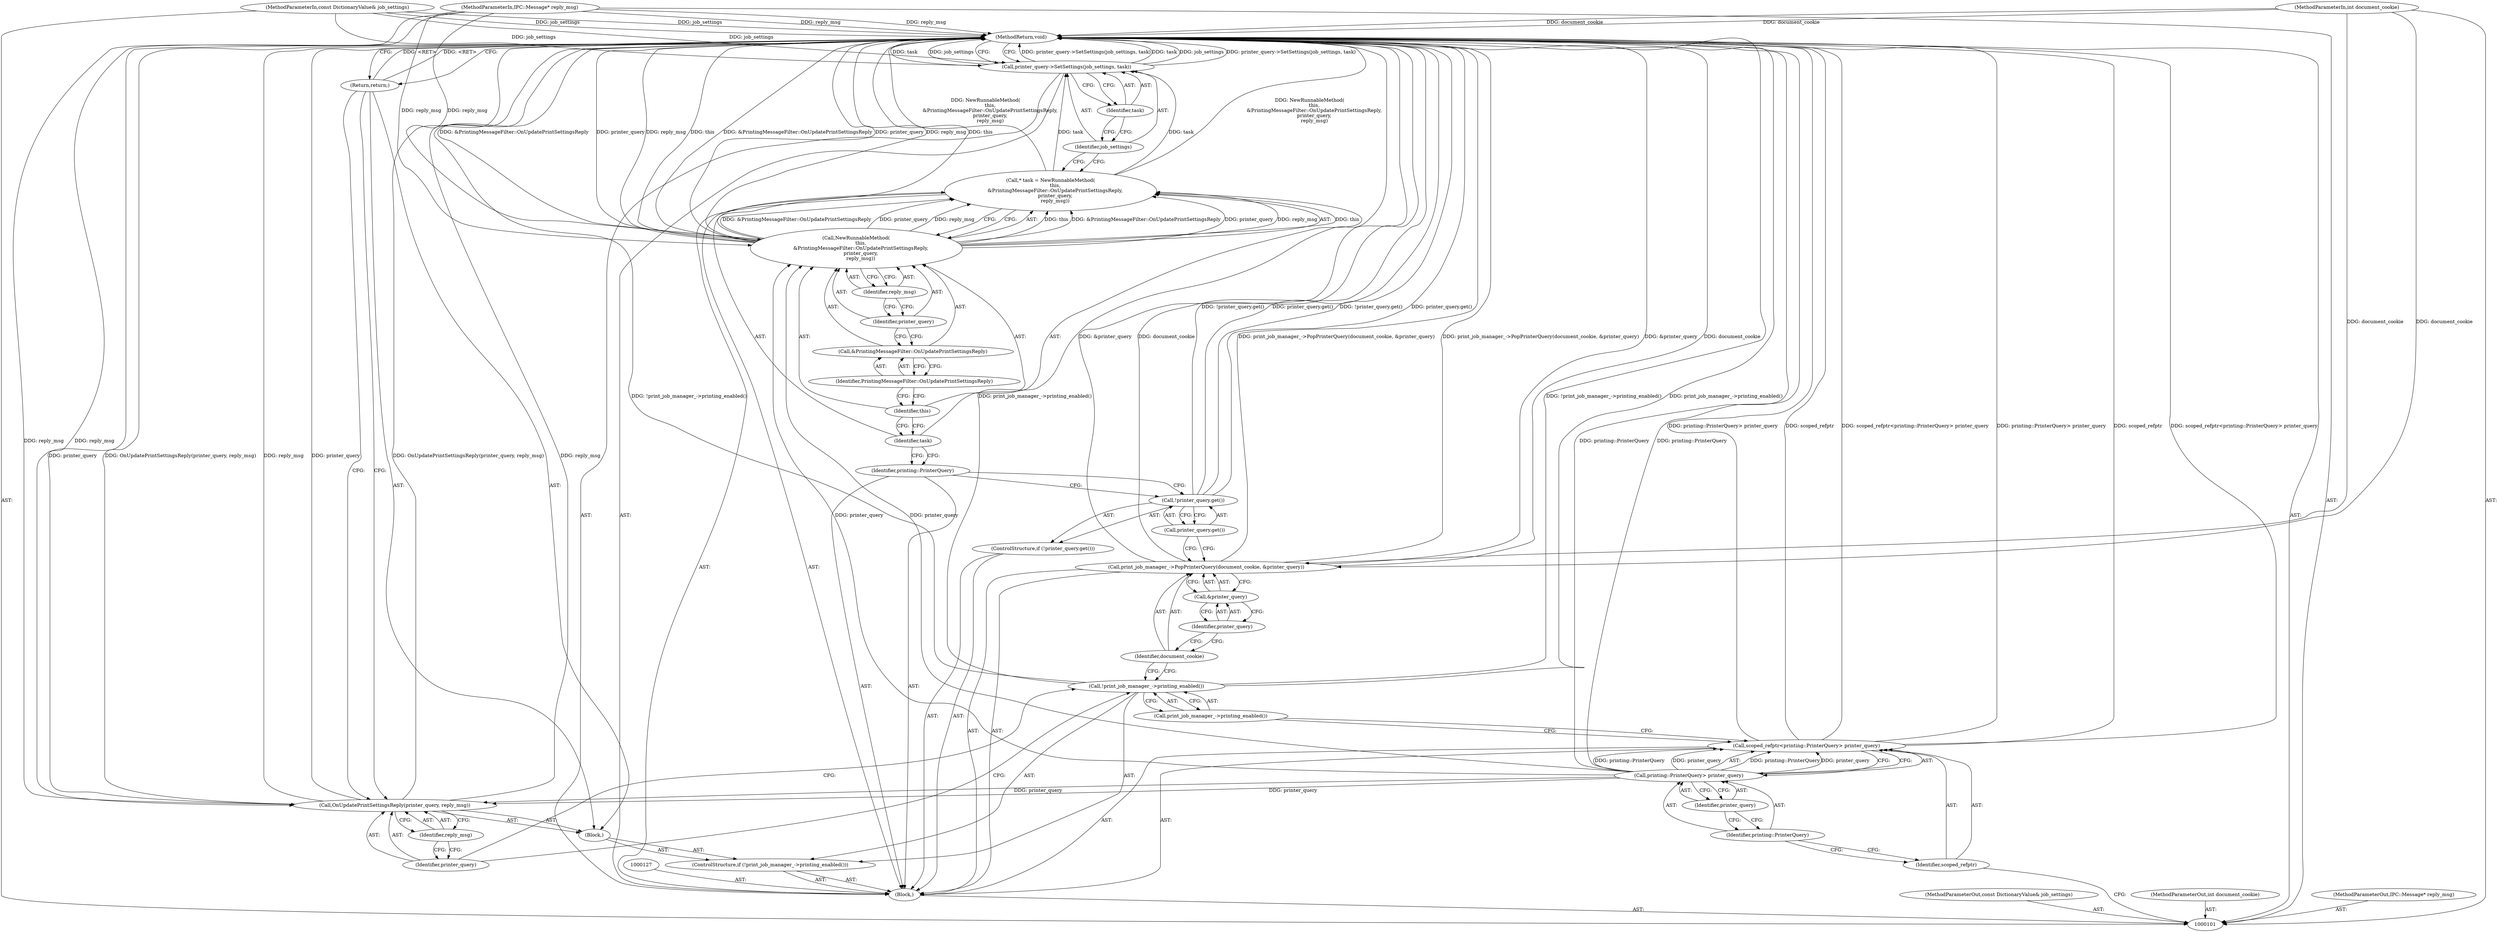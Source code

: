 digraph "0_Chrome_c7a90019bf7054145b11d2577b851cf2779d3d79_0" {
"1000139" [label="(MethodReturn,void)"];
"1000119" [label="(Call,print_job_manager_->PopPrinterQuery(document_cookie, &printer_query))"];
"1000120" [label="(Identifier,document_cookie)"];
"1000121" [label="(Call,&printer_query)"];
"1000122" [label="(Identifier,printer_query)"];
"1000123" [label="(ControlStructure,if (!printer_query.get()))"];
"1000124" [label="(Call,!printer_query.get())"];
"1000125" [label="(Call,printer_query.get())"];
"1000126" [label="(Identifier,printing::PrinterQuery)"];
"1000128" [label="(Call,* task = NewRunnableMethod(\n      this,\n      &PrintingMessageFilter::OnUpdatePrintSettingsReply,\n      printer_query,\n      reply_msg))"];
"1000129" [label="(Identifier,task)"];
"1000130" [label="(Call,NewRunnableMethod(\n      this,\n      &PrintingMessageFilter::OnUpdatePrintSettingsReply,\n      printer_query,\n      reply_msg))"];
"1000131" [label="(Identifier,this)"];
"1000132" [label="(Call,&PrintingMessageFilter::OnUpdatePrintSettingsReply)"];
"1000133" [label="(Identifier,PrintingMessageFilter::OnUpdatePrintSettingsReply)"];
"1000134" [label="(Identifier,printer_query)"];
"1000135" [label="(Identifier,reply_msg)"];
"1000136" [label="(Call,printer_query->SetSettings(job_settings, task))"];
"1000137" [label="(Identifier,job_settings)"];
"1000138" [label="(Identifier,task)"];
"1000103" [label="(MethodParameterIn,const DictionaryValue& job_settings)"];
"1000199" [label="(MethodParameterOut,const DictionaryValue& job_settings)"];
"1000102" [label="(MethodParameterIn,int document_cookie)"];
"1000198" [label="(MethodParameterOut,int document_cookie)"];
"1000105" [label="(Block,)"];
"1000104" [label="(MethodParameterIn,IPC::Message* reply_msg)"];
"1000200" [label="(MethodParameterOut,IPC::Message* reply_msg)"];
"1000108" [label="(Call,printing::PrinterQuery> printer_query)"];
"1000109" [label="(Identifier,printing::PrinterQuery)"];
"1000106" [label="(Call,scoped_refptr<printing::PrinterQuery> printer_query)"];
"1000107" [label="(Identifier,scoped_refptr)"];
"1000110" [label="(Identifier,printer_query)"];
"1000111" [label="(ControlStructure,if (!print_job_manager_->printing_enabled()))"];
"1000114" [label="(Block,)"];
"1000112" [label="(Call,!print_job_manager_->printing_enabled())"];
"1000113" [label="(Call,print_job_manager_->printing_enabled())"];
"1000116" [label="(Identifier,printer_query)"];
"1000115" [label="(Call,OnUpdatePrintSettingsReply(printer_query, reply_msg))"];
"1000117" [label="(Identifier,reply_msg)"];
"1000118" [label="(Return,return;)"];
"1000139" -> "1000101"  [label="AST: "];
"1000139" -> "1000118"  [label="CFG: "];
"1000139" -> "1000136"  [label="CFG: "];
"1000115" -> "1000139"  [label="DDG: reply_msg"];
"1000115" -> "1000139"  [label="DDG: printer_query"];
"1000115" -> "1000139"  [label="DDG: OnUpdatePrintSettingsReply(printer_query, reply_msg)"];
"1000128" -> "1000139"  [label="DDG: NewRunnableMethod(\n      this,\n      &PrintingMessageFilter::OnUpdatePrintSettingsReply,\n      printer_query,\n      reply_msg)"];
"1000124" -> "1000139"  [label="DDG: printer_query.get()"];
"1000124" -> "1000139"  [label="DDG: !printer_query.get()"];
"1000106" -> "1000139"  [label="DDG: printing::PrinterQuery> printer_query"];
"1000106" -> "1000139"  [label="DDG: scoped_refptr"];
"1000106" -> "1000139"  [label="DDG: scoped_refptr<printing::PrinterQuery> printer_query"];
"1000104" -> "1000139"  [label="DDG: reply_msg"];
"1000130" -> "1000139"  [label="DDG: &PrintingMessageFilter::OnUpdatePrintSettingsReply"];
"1000130" -> "1000139"  [label="DDG: printer_query"];
"1000130" -> "1000139"  [label="DDG: reply_msg"];
"1000130" -> "1000139"  [label="DDG: this"];
"1000136" -> "1000139"  [label="DDG: printer_query->SetSettings(job_settings, task)"];
"1000136" -> "1000139"  [label="DDG: task"];
"1000136" -> "1000139"  [label="DDG: job_settings"];
"1000119" -> "1000139"  [label="DDG: print_job_manager_->PopPrinterQuery(document_cookie, &printer_query)"];
"1000119" -> "1000139"  [label="DDG: &printer_query"];
"1000119" -> "1000139"  [label="DDG: document_cookie"];
"1000103" -> "1000139"  [label="DDG: job_settings"];
"1000102" -> "1000139"  [label="DDG: document_cookie"];
"1000112" -> "1000139"  [label="DDG: !print_job_manager_->printing_enabled()"];
"1000112" -> "1000139"  [label="DDG: print_job_manager_->printing_enabled()"];
"1000108" -> "1000139"  [label="DDG: printing::PrinterQuery"];
"1000118" -> "1000139"  [label="DDG: <RET>"];
"1000119" -> "1000105"  [label="AST: "];
"1000119" -> "1000121"  [label="CFG: "];
"1000120" -> "1000119"  [label="AST: "];
"1000121" -> "1000119"  [label="AST: "];
"1000125" -> "1000119"  [label="CFG: "];
"1000119" -> "1000139"  [label="DDG: print_job_manager_->PopPrinterQuery(document_cookie, &printer_query)"];
"1000119" -> "1000139"  [label="DDG: &printer_query"];
"1000119" -> "1000139"  [label="DDG: document_cookie"];
"1000102" -> "1000119"  [label="DDG: document_cookie"];
"1000120" -> "1000119"  [label="AST: "];
"1000120" -> "1000112"  [label="CFG: "];
"1000122" -> "1000120"  [label="CFG: "];
"1000121" -> "1000119"  [label="AST: "];
"1000121" -> "1000122"  [label="CFG: "];
"1000122" -> "1000121"  [label="AST: "];
"1000119" -> "1000121"  [label="CFG: "];
"1000122" -> "1000121"  [label="AST: "];
"1000122" -> "1000120"  [label="CFG: "];
"1000121" -> "1000122"  [label="CFG: "];
"1000123" -> "1000105"  [label="AST: "];
"1000124" -> "1000123"  [label="AST: "];
"1000124" -> "1000123"  [label="AST: "];
"1000124" -> "1000125"  [label="CFG: "];
"1000125" -> "1000124"  [label="AST: "];
"1000126" -> "1000124"  [label="CFG: "];
"1000124" -> "1000139"  [label="DDG: printer_query.get()"];
"1000124" -> "1000139"  [label="DDG: !printer_query.get()"];
"1000125" -> "1000124"  [label="AST: "];
"1000125" -> "1000119"  [label="CFG: "];
"1000124" -> "1000125"  [label="CFG: "];
"1000126" -> "1000105"  [label="AST: "];
"1000126" -> "1000124"  [label="CFG: "];
"1000129" -> "1000126"  [label="CFG: "];
"1000128" -> "1000105"  [label="AST: "];
"1000128" -> "1000130"  [label="CFG: "];
"1000129" -> "1000128"  [label="AST: "];
"1000130" -> "1000128"  [label="AST: "];
"1000137" -> "1000128"  [label="CFG: "];
"1000128" -> "1000139"  [label="DDG: NewRunnableMethod(\n      this,\n      &PrintingMessageFilter::OnUpdatePrintSettingsReply,\n      printer_query,\n      reply_msg)"];
"1000130" -> "1000128"  [label="DDG: this"];
"1000130" -> "1000128"  [label="DDG: &PrintingMessageFilter::OnUpdatePrintSettingsReply"];
"1000130" -> "1000128"  [label="DDG: printer_query"];
"1000130" -> "1000128"  [label="DDG: reply_msg"];
"1000128" -> "1000136"  [label="DDG: task"];
"1000129" -> "1000128"  [label="AST: "];
"1000129" -> "1000126"  [label="CFG: "];
"1000131" -> "1000129"  [label="CFG: "];
"1000130" -> "1000128"  [label="AST: "];
"1000130" -> "1000135"  [label="CFG: "];
"1000131" -> "1000130"  [label="AST: "];
"1000132" -> "1000130"  [label="AST: "];
"1000134" -> "1000130"  [label="AST: "];
"1000135" -> "1000130"  [label="AST: "];
"1000128" -> "1000130"  [label="CFG: "];
"1000130" -> "1000139"  [label="DDG: &PrintingMessageFilter::OnUpdatePrintSettingsReply"];
"1000130" -> "1000139"  [label="DDG: printer_query"];
"1000130" -> "1000139"  [label="DDG: reply_msg"];
"1000130" -> "1000139"  [label="DDG: this"];
"1000130" -> "1000128"  [label="DDG: this"];
"1000130" -> "1000128"  [label="DDG: &PrintingMessageFilter::OnUpdatePrintSettingsReply"];
"1000130" -> "1000128"  [label="DDG: printer_query"];
"1000130" -> "1000128"  [label="DDG: reply_msg"];
"1000108" -> "1000130"  [label="DDG: printer_query"];
"1000104" -> "1000130"  [label="DDG: reply_msg"];
"1000131" -> "1000130"  [label="AST: "];
"1000131" -> "1000129"  [label="CFG: "];
"1000133" -> "1000131"  [label="CFG: "];
"1000132" -> "1000130"  [label="AST: "];
"1000132" -> "1000133"  [label="CFG: "];
"1000133" -> "1000132"  [label="AST: "];
"1000134" -> "1000132"  [label="CFG: "];
"1000133" -> "1000132"  [label="AST: "];
"1000133" -> "1000131"  [label="CFG: "];
"1000132" -> "1000133"  [label="CFG: "];
"1000134" -> "1000130"  [label="AST: "];
"1000134" -> "1000132"  [label="CFG: "];
"1000135" -> "1000134"  [label="CFG: "];
"1000135" -> "1000130"  [label="AST: "];
"1000135" -> "1000134"  [label="CFG: "];
"1000130" -> "1000135"  [label="CFG: "];
"1000136" -> "1000105"  [label="AST: "];
"1000136" -> "1000138"  [label="CFG: "];
"1000137" -> "1000136"  [label="AST: "];
"1000138" -> "1000136"  [label="AST: "];
"1000139" -> "1000136"  [label="CFG: "];
"1000136" -> "1000139"  [label="DDG: printer_query->SetSettings(job_settings, task)"];
"1000136" -> "1000139"  [label="DDG: task"];
"1000136" -> "1000139"  [label="DDG: job_settings"];
"1000103" -> "1000136"  [label="DDG: job_settings"];
"1000128" -> "1000136"  [label="DDG: task"];
"1000137" -> "1000136"  [label="AST: "];
"1000137" -> "1000128"  [label="CFG: "];
"1000138" -> "1000137"  [label="CFG: "];
"1000138" -> "1000136"  [label="AST: "];
"1000138" -> "1000137"  [label="CFG: "];
"1000136" -> "1000138"  [label="CFG: "];
"1000103" -> "1000101"  [label="AST: "];
"1000103" -> "1000139"  [label="DDG: job_settings"];
"1000103" -> "1000136"  [label="DDG: job_settings"];
"1000199" -> "1000101"  [label="AST: "];
"1000102" -> "1000101"  [label="AST: "];
"1000102" -> "1000139"  [label="DDG: document_cookie"];
"1000102" -> "1000119"  [label="DDG: document_cookie"];
"1000198" -> "1000101"  [label="AST: "];
"1000105" -> "1000101"  [label="AST: "];
"1000106" -> "1000105"  [label="AST: "];
"1000111" -> "1000105"  [label="AST: "];
"1000119" -> "1000105"  [label="AST: "];
"1000123" -> "1000105"  [label="AST: "];
"1000126" -> "1000105"  [label="AST: "];
"1000127" -> "1000105"  [label="AST: "];
"1000128" -> "1000105"  [label="AST: "];
"1000136" -> "1000105"  [label="AST: "];
"1000104" -> "1000101"  [label="AST: "];
"1000104" -> "1000139"  [label="DDG: reply_msg"];
"1000104" -> "1000115"  [label="DDG: reply_msg"];
"1000104" -> "1000130"  [label="DDG: reply_msg"];
"1000200" -> "1000101"  [label="AST: "];
"1000108" -> "1000106"  [label="AST: "];
"1000108" -> "1000110"  [label="CFG: "];
"1000109" -> "1000108"  [label="AST: "];
"1000110" -> "1000108"  [label="AST: "];
"1000106" -> "1000108"  [label="CFG: "];
"1000108" -> "1000139"  [label="DDG: printing::PrinterQuery"];
"1000108" -> "1000106"  [label="DDG: printing::PrinterQuery"];
"1000108" -> "1000106"  [label="DDG: printer_query"];
"1000108" -> "1000115"  [label="DDG: printer_query"];
"1000108" -> "1000130"  [label="DDG: printer_query"];
"1000109" -> "1000108"  [label="AST: "];
"1000109" -> "1000107"  [label="CFG: "];
"1000110" -> "1000109"  [label="CFG: "];
"1000106" -> "1000105"  [label="AST: "];
"1000106" -> "1000108"  [label="CFG: "];
"1000107" -> "1000106"  [label="AST: "];
"1000108" -> "1000106"  [label="AST: "];
"1000113" -> "1000106"  [label="CFG: "];
"1000106" -> "1000139"  [label="DDG: printing::PrinterQuery> printer_query"];
"1000106" -> "1000139"  [label="DDG: scoped_refptr"];
"1000106" -> "1000139"  [label="DDG: scoped_refptr<printing::PrinterQuery> printer_query"];
"1000108" -> "1000106"  [label="DDG: printing::PrinterQuery"];
"1000108" -> "1000106"  [label="DDG: printer_query"];
"1000107" -> "1000106"  [label="AST: "];
"1000107" -> "1000101"  [label="CFG: "];
"1000109" -> "1000107"  [label="CFG: "];
"1000110" -> "1000108"  [label="AST: "];
"1000110" -> "1000109"  [label="CFG: "];
"1000108" -> "1000110"  [label="CFG: "];
"1000111" -> "1000105"  [label="AST: "];
"1000112" -> "1000111"  [label="AST: "];
"1000114" -> "1000111"  [label="AST: "];
"1000114" -> "1000111"  [label="AST: "];
"1000115" -> "1000114"  [label="AST: "];
"1000118" -> "1000114"  [label="AST: "];
"1000112" -> "1000111"  [label="AST: "];
"1000112" -> "1000113"  [label="CFG: "];
"1000113" -> "1000112"  [label="AST: "];
"1000116" -> "1000112"  [label="CFG: "];
"1000120" -> "1000112"  [label="CFG: "];
"1000112" -> "1000139"  [label="DDG: !print_job_manager_->printing_enabled()"];
"1000112" -> "1000139"  [label="DDG: print_job_manager_->printing_enabled()"];
"1000113" -> "1000112"  [label="AST: "];
"1000113" -> "1000106"  [label="CFG: "];
"1000112" -> "1000113"  [label="CFG: "];
"1000116" -> "1000115"  [label="AST: "];
"1000116" -> "1000112"  [label="CFG: "];
"1000117" -> "1000116"  [label="CFG: "];
"1000115" -> "1000114"  [label="AST: "];
"1000115" -> "1000117"  [label="CFG: "];
"1000116" -> "1000115"  [label="AST: "];
"1000117" -> "1000115"  [label="AST: "];
"1000118" -> "1000115"  [label="CFG: "];
"1000115" -> "1000139"  [label="DDG: reply_msg"];
"1000115" -> "1000139"  [label="DDG: printer_query"];
"1000115" -> "1000139"  [label="DDG: OnUpdatePrintSettingsReply(printer_query, reply_msg)"];
"1000108" -> "1000115"  [label="DDG: printer_query"];
"1000104" -> "1000115"  [label="DDG: reply_msg"];
"1000117" -> "1000115"  [label="AST: "];
"1000117" -> "1000116"  [label="CFG: "];
"1000115" -> "1000117"  [label="CFG: "];
"1000118" -> "1000114"  [label="AST: "];
"1000118" -> "1000115"  [label="CFG: "];
"1000139" -> "1000118"  [label="CFG: "];
"1000118" -> "1000139"  [label="DDG: <RET>"];
}
